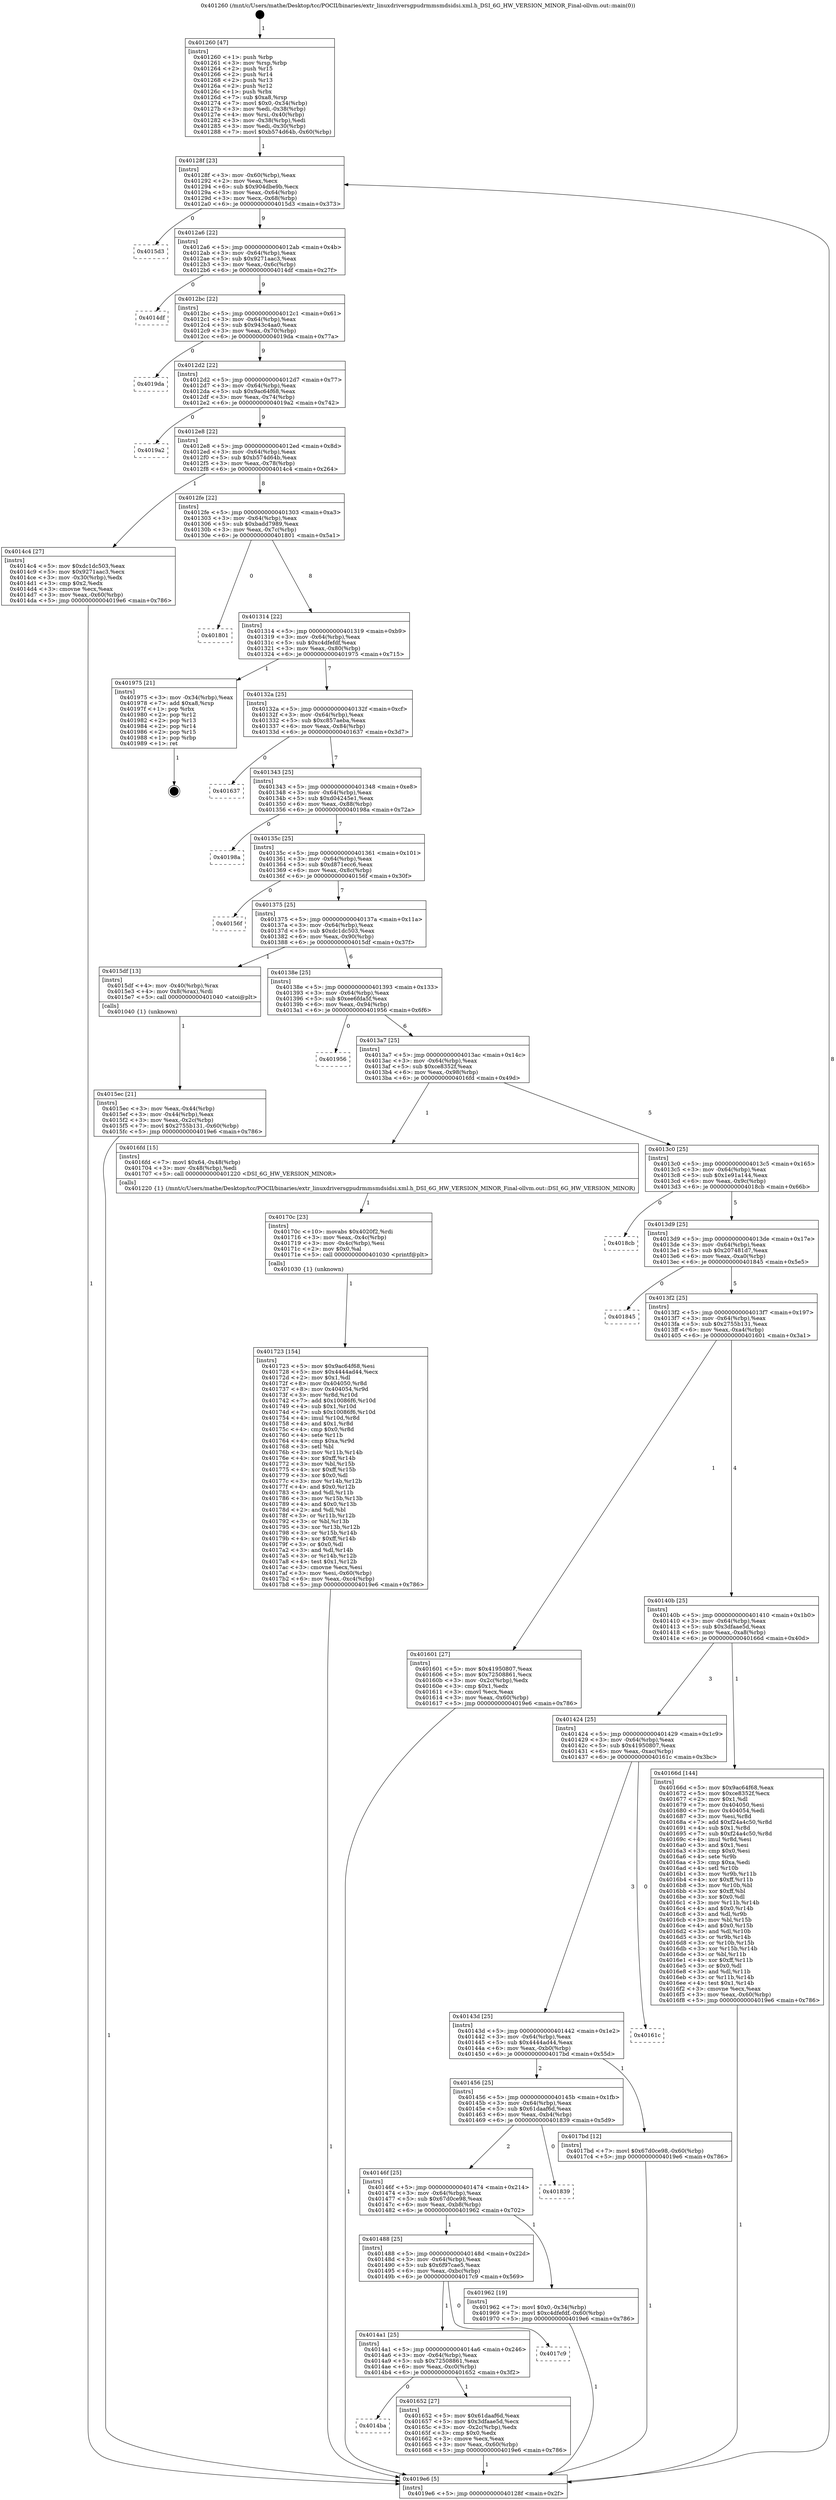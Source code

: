 digraph "0x401260" {
  label = "0x401260 (/mnt/c/Users/mathe/Desktop/tcc/POCII/binaries/extr_linuxdriversgpudrmmsmdsidsi.xml.h_DSI_6G_HW_VERSION_MINOR_Final-ollvm.out::main(0))"
  labelloc = "t"
  node[shape=record]

  Entry [label="",width=0.3,height=0.3,shape=circle,fillcolor=black,style=filled]
  "0x40128f" [label="{
     0x40128f [23]\l
     | [instrs]\l
     &nbsp;&nbsp;0x40128f \<+3\>: mov -0x60(%rbp),%eax\l
     &nbsp;&nbsp;0x401292 \<+2\>: mov %eax,%ecx\l
     &nbsp;&nbsp;0x401294 \<+6\>: sub $0x904dbe9b,%ecx\l
     &nbsp;&nbsp;0x40129a \<+3\>: mov %eax,-0x64(%rbp)\l
     &nbsp;&nbsp;0x40129d \<+3\>: mov %ecx,-0x68(%rbp)\l
     &nbsp;&nbsp;0x4012a0 \<+6\>: je 00000000004015d3 \<main+0x373\>\l
  }"]
  "0x4015d3" [label="{
     0x4015d3\l
  }", style=dashed]
  "0x4012a6" [label="{
     0x4012a6 [22]\l
     | [instrs]\l
     &nbsp;&nbsp;0x4012a6 \<+5\>: jmp 00000000004012ab \<main+0x4b\>\l
     &nbsp;&nbsp;0x4012ab \<+3\>: mov -0x64(%rbp),%eax\l
     &nbsp;&nbsp;0x4012ae \<+5\>: sub $0x9271aac3,%eax\l
     &nbsp;&nbsp;0x4012b3 \<+3\>: mov %eax,-0x6c(%rbp)\l
     &nbsp;&nbsp;0x4012b6 \<+6\>: je 00000000004014df \<main+0x27f\>\l
  }"]
  Exit [label="",width=0.3,height=0.3,shape=circle,fillcolor=black,style=filled,peripheries=2]
  "0x4014df" [label="{
     0x4014df\l
  }", style=dashed]
  "0x4012bc" [label="{
     0x4012bc [22]\l
     | [instrs]\l
     &nbsp;&nbsp;0x4012bc \<+5\>: jmp 00000000004012c1 \<main+0x61\>\l
     &nbsp;&nbsp;0x4012c1 \<+3\>: mov -0x64(%rbp),%eax\l
     &nbsp;&nbsp;0x4012c4 \<+5\>: sub $0x943c4aa0,%eax\l
     &nbsp;&nbsp;0x4012c9 \<+3\>: mov %eax,-0x70(%rbp)\l
     &nbsp;&nbsp;0x4012cc \<+6\>: je 00000000004019da \<main+0x77a\>\l
  }"]
  "0x401723" [label="{
     0x401723 [154]\l
     | [instrs]\l
     &nbsp;&nbsp;0x401723 \<+5\>: mov $0x9ac64f68,%esi\l
     &nbsp;&nbsp;0x401728 \<+5\>: mov $0x4444ad44,%ecx\l
     &nbsp;&nbsp;0x40172d \<+2\>: mov $0x1,%dl\l
     &nbsp;&nbsp;0x40172f \<+8\>: mov 0x404050,%r8d\l
     &nbsp;&nbsp;0x401737 \<+8\>: mov 0x404054,%r9d\l
     &nbsp;&nbsp;0x40173f \<+3\>: mov %r8d,%r10d\l
     &nbsp;&nbsp;0x401742 \<+7\>: add $0x10086f6,%r10d\l
     &nbsp;&nbsp;0x401749 \<+4\>: sub $0x1,%r10d\l
     &nbsp;&nbsp;0x40174d \<+7\>: sub $0x10086f6,%r10d\l
     &nbsp;&nbsp;0x401754 \<+4\>: imul %r10d,%r8d\l
     &nbsp;&nbsp;0x401758 \<+4\>: and $0x1,%r8d\l
     &nbsp;&nbsp;0x40175c \<+4\>: cmp $0x0,%r8d\l
     &nbsp;&nbsp;0x401760 \<+4\>: sete %r11b\l
     &nbsp;&nbsp;0x401764 \<+4\>: cmp $0xa,%r9d\l
     &nbsp;&nbsp;0x401768 \<+3\>: setl %bl\l
     &nbsp;&nbsp;0x40176b \<+3\>: mov %r11b,%r14b\l
     &nbsp;&nbsp;0x40176e \<+4\>: xor $0xff,%r14b\l
     &nbsp;&nbsp;0x401772 \<+3\>: mov %bl,%r15b\l
     &nbsp;&nbsp;0x401775 \<+4\>: xor $0xff,%r15b\l
     &nbsp;&nbsp;0x401779 \<+3\>: xor $0x0,%dl\l
     &nbsp;&nbsp;0x40177c \<+3\>: mov %r14b,%r12b\l
     &nbsp;&nbsp;0x40177f \<+4\>: and $0x0,%r12b\l
     &nbsp;&nbsp;0x401783 \<+3\>: and %dl,%r11b\l
     &nbsp;&nbsp;0x401786 \<+3\>: mov %r15b,%r13b\l
     &nbsp;&nbsp;0x401789 \<+4\>: and $0x0,%r13b\l
     &nbsp;&nbsp;0x40178d \<+2\>: and %dl,%bl\l
     &nbsp;&nbsp;0x40178f \<+3\>: or %r11b,%r12b\l
     &nbsp;&nbsp;0x401792 \<+3\>: or %bl,%r13b\l
     &nbsp;&nbsp;0x401795 \<+3\>: xor %r13b,%r12b\l
     &nbsp;&nbsp;0x401798 \<+3\>: or %r15b,%r14b\l
     &nbsp;&nbsp;0x40179b \<+4\>: xor $0xff,%r14b\l
     &nbsp;&nbsp;0x40179f \<+3\>: or $0x0,%dl\l
     &nbsp;&nbsp;0x4017a2 \<+3\>: and %dl,%r14b\l
     &nbsp;&nbsp;0x4017a5 \<+3\>: or %r14b,%r12b\l
     &nbsp;&nbsp;0x4017a8 \<+4\>: test $0x1,%r12b\l
     &nbsp;&nbsp;0x4017ac \<+3\>: cmovne %ecx,%esi\l
     &nbsp;&nbsp;0x4017af \<+3\>: mov %esi,-0x60(%rbp)\l
     &nbsp;&nbsp;0x4017b2 \<+6\>: mov %eax,-0xc4(%rbp)\l
     &nbsp;&nbsp;0x4017b8 \<+5\>: jmp 00000000004019e6 \<main+0x786\>\l
  }"]
  "0x4019da" [label="{
     0x4019da\l
  }", style=dashed]
  "0x4012d2" [label="{
     0x4012d2 [22]\l
     | [instrs]\l
     &nbsp;&nbsp;0x4012d2 \<+5\>: jmp 00000000004012d7 \<main+0x77\>\l
     &nbsp;&nbsp;0x4012d7 \<+3\>: mov -0x64(%rbp),%eax\l
     &nbsp;&nbsp;0x4012da \<+5\>: sub $0x9ac64f68,%eax\l
     &nbsp;&nbsp;0x4012df \<+3\>: mov %eax,-0x74(%rbp)\l
     &nbsp;&nbsp;0x4012e2 \<+6\>: je 00000000004019a2 \<main+0x742\>\l
  }"]
  "0x40170c" [label="{
     0x40170c [23]\l
     | [instrs]\l
     &nbsp;&nbsp;0x40170c \<+10\>: movabs $0x4020f2,%rdi\l
     &nbsp;&nbsp;0x401716 \<+3\>: mov %eax,-0x4c(%rbp)\l
     &nbsp;&nbsp;0x401719 \<+3\>: mov -0x4c(%rbp),%esi\l
     &nbsp;&nbsp;0x40171c \<+2\>: mov $0x0,%al\l
     &nbsp;&nbsp;0x40171e \<+5\>: call 0000000000401030 \<printf@plt\>\l
     | [calls]\l
     &nbsp;&nbsp;0x401030 \{1\} (unknown)\l
  }"]
  "0x4019a2" [label="{
     0x4019a2\l
  }", style=dashed]
  "0x4012e8" [label="{
     0x4012e8 [22]\l
     | [instrs]\l
     &nbsp;&nbsp;0x4012e8 \<+5\>: jmp 00000000004012ed \<main+0x8d\>\l
     &nbsp;&nbsp;0x4012ed \<+3\>: mov -0x64(%rbp),%eax\l
     &nbsp;&nbsp;0x4012f0 \<+5\>: sub $0xb574d64b,%eax\l
     &nbsp;&nbsp;0x4012f5 \<+3\>: mov %eax,-0x78(%rbp)\l
     &nbsp;&nbsp;0x4012f8 \<+6\>: je 00000000004014c4 \<main+0x264\>\l
  }"]
  "0x4014ba" [label="{
     0x4014ba\l
  }", style=dashed]
  "0x4014c4" [label="{
     0x4014c4 [27]\l
     | [instrs]\l
     &nbsp;&nbsp;0x4014c4 \<+5\>: mov $0xdc1dc503,%eax\l
     &nbsp;&nbsp;0x4014c9 \<+5\>: mov $0x9271aac3,%ecx\l
     &nbsp;&nbsp;0x4014ce \<+3\>: mov -0x30(%rbp),%edx\l
     &nbsp;&nbsp;0x4014d1 \<+3\>: cmp $0x2,%edx\l
     &nbsp;&nbsp;0x4014d4 \<+3\>: cmovne %ecx,%eax\l
     &nbsp;&nbsp;0x4014d7 \<+3\>: mov %eax,-0x60(%rbp)\l
     &nbsp;&nbsp;0x4014da \<+5\>: jmp 00000000004019e6 \<main+0x786\>\l
  }"]
  "0x4012fe" [label="{
     0x4012fe [22]\l
     | [instrs]\l
     &nbsp;&nbsp;0x4012fe \<+5\>: jmp 0000000000401303 \<main+0xa3\>\l
     &nbsp;&nbsp;0x401303 \<+3\>: mov -0x64(%rbp),%eax\l
     &nbsp;&nbsp;0x401306 \<+5\>: sub $0xbadd7989,%eax\l
     &nbsp;&nbsp;0x40130b \<+3\>: mov %eax,-0x7c(%rbp)\l
     &nbsp;&nbsp;0x40130e \<+6\>: je 0000000000401801 \<main+0x5a1\>\l
  }"]
  "0x4019e6" [label="{
     0x4019e6 [5]\l
     | [instrs]\l
     &nbsp;&nbsp;0x4019e6 \<+5\>: jmp 000000000040128f \<main+0x2f\>\l
  }"]
  "0x401260" [label="{
     0x401260 [47]\l
     | [instrs]\l
     &nbsp;&nbsp;0x401260 \<+1\>: push %rbp\l
     &nbsp;&nbsp;0x401261 \<+3\>: mov %rsp,%rbp\l
     &nbsp;&nbsp;0x401264 \<+2\>: push %r15\l
     &nbsp;&nbsp;0x401266 \<+2\>: push %r14\l
     &nbsp;&nbsp;0x401268 \<+2\>: push %r13\l
     &nbsp;&nbsp;0x40126a \<+2\>: push %r12\l
     &nbsp;&nbsp;0x40126c \<+1\>: push %rbx\l
     &nbsp;&nbsp;0x40126d \<+7\>: sub $0xa8,%rsp\l
     &nbsp;&nbsp;0x401274 \<+7\>: movl $0x0,-0x34(%rbp)\l
     &nbsp;&nbsp;0x40127b \<+3\>: mov %edi,-0x38(%rbp)\l
     &nbsp;&nbsp;0x40127e \<+4\>: mov %rsi,-0x40(%rbp)\l
     &nbsp;&nbsp;0x401282 \<+3\>: mov -0x38(%rbp),%edi\l
     &nbsp;&nbsp;0x401285 \<+3\>: mov %edi,-0x30(%rbp)\l
     &nbsp;&nbsp;0x401288 \<+7\>: movl $0xb574d64b,-0x60(%rbp)\l
  }"]
  "0x401652" [label="{
     0x401652 [27]\l
     | [instrs]\l
     &nbsp;&nbsp;0x401652 \<+5\>: mov $0x61daaf6d,%eax\l
     &nbsp;&nbsp;0x401657 \<+5\>: mov $0x3dfaae5d,%ecx\l
     &nbsp;&nbsp;0x40165c \<+3\>: mov -0x2c(%rbp),%edx\l
     &nbsp;&nbsp;0x40165f \<+3\>: cmp $0x0,%edx\l
     &nbsp;&nbsp;0x401662 \<+3\>: cmove %ecx,%eax\l
     &nbsp;&nbsp;0x401665 \<+3\>: mov %eax,-0x60(%rbp)\l
     &nbsp;&nbsp;0x401668 \<+5\>: jmp 00000000004019e6 \<main+0x786\>\l
  }"]
  "0x401801" [label="{
     0x401801\l
  }", style=dashed]
  "0x401314" [label="{
     0x401314 [22]\l
     | [instrs]\l
     &nbsp;&nbsp;0x401314 \<+5\>: jmp 0000000000401319 \<main+0xb9\>\l
     &nbsp;&nbsp;0x401319 \<+3\>: mov -0x64(%rbp),%eax\l
     &nbsp;&nbsp;0x40131c \<+5\>: sub $0xc4dfefdf,%eax\l
     &nbsp;&nbsp;0x401321 \<+3\>: mov %eax,-0x80(%rbp)\l
     &nbsp;&nbsp;0x401324 \<+6\>: je 0000000000401975 \<main+0x715\>\l
  }"]
  "0x4014a1" [label="{
     0x4014a1 [25]\l
     | [instrs]\l
     &nbsp;&nbsp;0x4014a1 \<+5\>: jmp 00000000004014a6 \<main+0x246\>\l
     &nbsp;&nbsp;0x4014a6 \<+3\>: mov -0x64(%rbp),%eax\l
     &nbsp;&nbsp;0x4014a9 \<+5\>: sub $0x72508861,%eax\l
     &nbsp;&nbsp;0x4014ae \<+6\>: mov %eax,-0xc0(%rbp)\l
     &nbsp;&nbsp;0x4014b4 \<+6\>: je 0000000000401652 \<main+0x3f2\>\l
  }"]
  "0x401975" [label="{
     0x401975 [21]\l
     | [instrs]\l
     &nbsp;&nbsp;0x401975 \<+3\>: mov -0x34(%rbp),%eax\l
     &nbsp;&nbsp;0x401978 \<+7\>: add $0xa8,%rsp\l
     &nbsp;&nbsp;0x40197f \<+1\>: pop %rbx\l
     &nbsp;&nbsp;0x401980 \<+2\>: pop %r12\l
     &nbsp;&nbsp;0x401982 \<+2\>: pop %r13\l
     &nbsp;&nbsp;0x401984 \<+2\>: pop %r14\l
     &nbsp;&nbsp;0x401986 \<+2\>: pop %r15\l
     &nbsp;&nbsp;0x401988 \<+1\>: pop %rbp\l
     &nbsp;&nbsp;0x401989 \<+1\>: ret\l
  }"]
  "0x40132a" [label="{
     0x40132a [25]\l
     | [instrs]\l
     &nbsp;&nbsp;0x40132a \<+5\>: jmp 000000000040132f \<main+0xcf\>\l
     &nbsp;&nbsp;0x40132f \<+3\>: mov -0x64(%rbp),%eax\l
     &nbsp;&nbsp;0x401332 \<+5\>: sub $0xc857aeba,%eax\l
     &nbsp;&nbsp;0x401337 \<+6\>: mov %eax,-0x84(%rbp)\l
     &nbsp;&nbsp;0x40133d \<+6\>: je 0000000000401637 \<main+0x3d7\>\l
  }"]
  "0x4017c9" [label="{
     0x4017c9\l
  }", style=dashed]
  "0x401637" [label="{
     0x401637\l
  }", style=dashed]
  "0x401343" [label="{
     0x401343 [25]\l
     | [instrs]\l
     &nbsp;&nbsp;0x401343 \<+5\>: jmp 0000000000401348 \<main+0xe8\>\l
     &nbsp;&nbsp;0x401348 \<+3\>: mov -0x64(%rbp),%eax\l
     &nbsp;&nbsp;0x40134b \<+5\>: sub $0xd04245e1,%eax\l
     &nbsp;&nbsp;0x401350 \<+6\>: mov %eax,-0x88(%rbp)\l
     &nbsp;&nbsp;0x401356 \<+6\>: je 000000000040198a \<main+0x72a\>\l
  }"]
  "0x401488" [label="{
     0x401488 [25]\l
     | [instrs]\l
     &nbsp;&nbsp;0x401488 \<+5\>: jmp 000000000040148d \<main+0x22d\>\l
     &nbsp;&nbsp;0x40148d \<+3\>: mov -0x64(%rbp),%eax\l
     &nbsp;&nbsp;0x401490 \<+5\>: sub $0x6f97cae5,%eax\l
     &nbsp;&nbsp;0x401495 \<+6\>: mov %eax,-0xbc(%rbp)\l
     &nbsp;&nbsp;0x40149b \<+6\>: je 00000000004017c9 \<main+0x569\>\l
  }"]
  "0x40198a" [label="{
     0x40198a\l
  }", style=dashed]
  "0x40135c" [label="{
     0x40135c [25]\l
     | [instrs]\l
     &nbsp;&nbsp;0x40135c \<+5\>: jmp 0000000000401361 \<main+0x101\>\l
     &nbsp;&nbsp;0x401361 \<+3\>: mov -0x64(%rbp),%eax\l
     &nbsp;&nbsp;0x401364 \<+5\>: sub $0xd871ecc6,%eax\l
     &nbsp;&nbsp;0x401369 \<+6\>: mov %eax,-0x8c(%rbp)\l
     &nbsp;&nbsp;0x40136f \<+6\>: je 000000000040156f \<main+0x30f\>\l
  }"]
  "0x401962" [label="{
     0x401962 [19]\l
     | [instrs]\l
     &nbsp;&nbsp;0x401962 \<+7\>: movl $0x0,-0x34(%rbp)\l
     &nbsp;&nbsp;0x401969 \<+7\>: movl $0xc4dfefdf,-0x60(%rbp)\l
     &nbsp;&nbsp;0x401970 \<+5\>: jmp 00000000004019e6 \<main+0x786\>\l
  }"]
  "0x40156f" [label="{
     0x40156f\l
  }", style=dashed]
  "0x401375" [label="{
     0x401375 [25]\l
     | [instrs]\l
     &nbsp;&nbsp;0x401375 \<+5\>: jmp 000000000040137a \<main+0x11a\>\l
     &nbsp;&nbsp;0x40137a \<+3\>: mov -0x64(%rbp),%eax\l
     &nbsp;&nbsp;0x40137d \<+5\>: sub $0xdc1dc503,%eax\l
     &nbsp;&nbsp;0x401382 \<+6\>: mov %eax,-0x90(%rbp)\l
     &nbsp;&nbsp;0x401388 \<+6\>: je 00000000004015df \<main+0x37f\>\l
  }"]
  "0x40146f" [label="{
     0x40146f [25]\l
     | [instrs]\l
     &nbsp;&nbsp;0x40146f \<+5\>: jmp 0000000000401474 \<main+0x214\>\l
     &nbsp;&nbsp;0x401474 \<+3\>: mov -0x64(%rbp),%eax\l
     &nbsp;&nbsp;0x401477 \<+5\>: sub $0x67d0ce98,%eax\l
     &nbsp;&nbsp;0x40147c \<+6\>: mov %eax,-0xb8(%rbp)\l
     &nbsp;&nbsp;0x401482 \<+6\>: je 0000000000401962 \<main+0x702\>\l
  }"]
  "0x4015df" [label="{
     0x4015df [13]\l
     | [instrs]\l
     &nbsp;&nbsp;0x4015df \<+4\>: mov -0x40(%rbp),%rax\l
     &nbsp;&nbsp;0x4015e3 \<+4\>: mov 0x8(%rax),%rdi\l
     &nbsp;&nbsp;0x4015e7 \<+5\>: call 0000000000401040 \<atoi@plt\>\l
     | [calls]\l
     &nbsp;&nbsp;0x401040 \{1\} (unknown)\l
  }"]
  "0x40138e" [label="{
     0x40138e [25]\l
     | [instrs]\l
     &nbsp;&nbsp;0x40138e \<+5\>: jmp 0000000000401393 \<main+0x133\>\l
     &nbsp;&nbsp;0x401393 \<+3\>: mov -0x64(%rbp),%eax\l
     &nbsp;&nbsp;0x401396 \<+5\>: sub $0xee6fda5f,%eax\l
     &nbsp;&nbsp;0x40139b \<+6\>: mov %eax,-0x94(%rbp)\l
     &nbsp;&nbsp;0x4013a1 \<+6\>: je 0000000000401956 \<main+0x6f6\>\l
  }"]
  "0x4015ec" [label="{
     0x4015ec [21]\l
     | [instrs]\l
     &nbsp;&nbsp;0x4015ec \<+3\>: mov %eax,-0x44(%rbp)\l
     &nbsp;&nbsp;0x4015ef \<+3\>: mov -0x44(%rbp),%eax\l
     &nbsp;&nbsp;0x4015f2 \<+3\>: mov %eax,-0x2c(%rbp)\l
     &nbsp;&nbsp;0x4015f5 \<+7\>: movl $0x2755b131,-0x60(%rbp)\l
     &nbsp;&nbsp;0x4015fc \<+5\>: jmp 00000000004019e6 \<main+0x786\>\l
  }"]
  "0x401839" [label="{
     0x401839\l
  }", style=dashed]
  "0x401956" [label="{
     0x401956\l
  }", style=dashed]
  "0x4013a7" [label="{
     0x4013a7 [25]\l
     | [instrs]\l
     &nbsp;&nbsp;0x4013a7 \<+5\>: jmp 00000000004013ac \<main+0x14c\>\l
     &nbsp;&nbsp;0x4013ac \<+3\>: mov -0x64(%rbp),%eax\l
     &nbsp;&nbsp;0x4013af \<+5\>: sub $0xce8352f,%eax\l
     &nbsp;&nbsp;0x4013b4 \<+6\>: mov %eax,-0x98(%rbp)\l
     &nbsp;&nbsp;0x4013ba \<+6\>: je 00000000004016fd \<main+0x49d\>\l
  }"]
  "0x401456" [label="{
     0x401456 [25]\l
     | [instrs]\l
     &nbsp;&nbsp;0x401456 \<+5\>: jmp 000000000040145b \<main+0x1fb\>\l
     &nbsp;&nbsp;0x40145b \<+3\>: mov -0x64(%rbp),%eax\l
     &nbsp;&nbsp;0x40145e \<+5\>: sub $0x61daaf6d,%eax\l
     &nbsp;&nbsp;0x401463 \<+6\>: mov %eax,-0xb4(%rbp)\l
     &nbsp;&nbsp;0x401469 \<+6\>: je 0000000000401839 \<main+0x5d9\>\l
  }"]
  "0x4016fd" [label="{
     0x4016fd [15]\l
     | [instrs]\l
     &nbsp;&nbsp;0x4016fd \<+7\>: movl $0x64,-0x48(%rbp)\l
     &nbsp;&nbsp;0x401704 \<+3\>: mov -0x48(%rbp),%edi\l
     &nbsp;&nbsp;0x401707 \<+5\>: call 0000000000401220 \<DSI_6G_HW_VERSION_MINOR\>\l
     | [calls]\l
     &nbsp;&nbsp;0x401220 \{1\} (/mnt/c/Users/mathe/Desktop/tcc/POCII/binaries/extr_linuxdriversgpudrmmsmdsidsi.xml.h_DSI_6G_HW_VERSION_MINOR_Final-ollvm.out::DSI_6G_HW_VERSION_MINOR)\l
  }"]
  "0x4013c0" [label="{
     0x4013c0 [25]\l
     | [instrs]\l
     &nbsp;&nbsp;0x4013c0 \<+5\>: jmp 00000000004013c5 \<main+0x165\>\l
     &nbsp;&nbsp;0x4013c5 \<+3\>: mov -0x64(%rbp),%eax\l
     &nbsp;&nbsp;0x4013c8 \<+5\>: sub $0x1e91a144,%eax\l
     &nbsp;&nbsp;0x4013cd \<+6\>: mov %eax,-0x9c(%rbp)\l
     &nbsp;&nbsp;0x4013d3 \<+6\>: je 00000000004018cb \<main+0x66b\>\l
  }"]
  "0x4017bd" [label="{
     0x4017bd [12]\l
     | [instrs]\l
     &nbsp;&nbsp;0x4017bd \<+7\>: movl $0x67d0ce98,-0x60(%rbp)\l
     &nbsp;&nbsp;0x4017c4 \<+5\>: jmp 00000000004019e6 \<main+0x786\>\l
  }"]
  "0x4018cb" [label="{
     0x4018cb\l
  }", style=dashed]
  "0x4013d9" [label="{
     0x4013d9 [25]\l
     | [instrs]\l
     &nbsp;&nbsp;0x4013d9 \<+5\>: jmp 00000000004013de \<main+0x17e\>\l
     &nbsp;&nbsp;0x4013de \<+3\>: mov -0x64(%rbp),%eax\l
     &nbsp;&nbsp;0x4013e1 \<+5\>: sub $0x207481d7,%eax\l
     &nbsp;&nbsp;0x4013e6 \<+6\>: mov %eax,-0xa0(%rbp)\l
     &nbsp;&nbsp;0x4013ec \<+6\>: je 0000000000401845 \<main+0x5e5\>\l
  }"]
  "0x40143d" [label="{
     0x40143d [25]\l
     | [instrs]\l
     &nbsp;&nbsp;0x40143d \<+5\>: jmp 0000000000401442 \<main+0x1e2\>\l
     &nbsp;&nbsp;0x401442 \<+3\>: mov -0x64(%rbp),%eax\l
     &nbsp;&nbsp;0x401445 \<+5\>: sub $0x4444ad44,%eax\l
     &nbsp;&nbsp;0x40144a \<+6\>: mov %eax,-0xb0(%rbp)\l
     &nbsp;&nbsp;0x401450 \<+6\>: je 00000000004017bd \<main+0x55d\>\l
  }"]
  "0x401845" [label="{
     0x401845\l
  }", style=dashed]
  "0x4013f2" [label="{
     0x4013f2 [25]\l
     | [instrs]\l
     &nbsp;&nbsp;0x4013f2 \<+5\>: jmp 00000000004013f7 \<main+0x197\>\l
     &nbsp;&nbsp;0x4013f7 \<+3\>: mov -0x64(%rbp),%eax\l
     &nbsp;&nbsp;0x4013fa \<+5\>: sub $0x2755b131,%eax\l
     &nbsp;&nbsp;0x4013ff \<+6\>: mov %eax,-0xa4(%rbp)\l
     &nbsp;&nbsp;0x401405 \<+6\>: je 0000000000401601 \<main+0x3a1\>\l
  }"]
  "0x40161c" [label="{
     0x40161c\l
  }", style=dashed]
  "0x401601" [label="{
     0x401601 [27]\l
     | [instrs]\l
     &nbsp;&nbsp;0x401601 \<+5\>: mov $0x41950807,%eax\l
     &nbsp;&nbsp;0x401606 \<+5\>: mov $0x72508861,%ecx\l
     &nbsp;&nbsp;0x40160b \<+3\>: mov -0x2c(%rbp),%edx\l
     &nbsp;&nbsp;0x40160e \<+3\>: cmp $0x1,%edx\l
     &nbsp;&nbsp;0x401611 \<+3\>: cmovl %ecx,%eax\l
     &nbsp;&nbsp;0x401614 \<+3\>: mov %eax,-0x60(%rbp)\l
     &nbsp;&nbsp;0x401617 \<+5\>: jmp 00000000004019e6 \<main+0x786\>\l
  }"]
  "0x40140b" [label="{
     0x40140b [25]\l
     | [instrs]\l
     &nbsp;&nbsp;0x40140b \<+5\>: jmp 0000000000401410 \<main+0x1b0\>\l
     &nbsp;&nbsp;0x401410 \<+3\>: mov -0x64(%rbp),%eax\l
     &nbsp;&nbsp;0x401413 \<+5\>: sub $0x3dfaae5d,%eax\l
     &nbsp;&nbsp;0x401418 \<+6\>: mov %eax,-0xa8(%rbp)\l
     &nbsp;&nbsp;0x40141e \<+6\>: je 000000000040166d \<main+0x40d\>\l
  }"]
  "0x401424" [label="{
     0x401424 [25]\l
     | [instrs]\l
     &nbsp;&nbsp;0x401424 \<+5\>: jmp 0000000000401429 \<main+0x1c9\>\l
     &nbsp;&nbsp;0x401429 \<+3\>: mov -0x64(%rbp),%eax\l
     &nbsp;&nbsp;0x40142c \<+5\>: sub $0x41950807,%eax\l
     &nbsp;&nbsp;0x401431 \<+6\>: mov %eax,-0xac(%rbp)\l
     &nbsp;&nbsp;0x401437 \<+6\>: je 000000000040161c \<main+0x3bc\>\l
  }"]
  "0x40166d" [label="{
     0x40166d [144]\l
     | [instrs]\l
     &nbsp;&nbsp;0x40166d \<+5\>: mov $0x9ac64f68,%eax\l
     &nbsp;&nbsp;0x401672 \<+5\>: mov $0xce8352f,%ecx\l
     &nbsp;&nbsp;0x401677 \<+2\>: mov $0x1,%dl\l
     &nbsp;&nbsp;0x401679 \<+7\>: mov 0x404050,%esi\l
     &nbsp;&nbsp;0x401680 \<+7\>: mov 0x404054,%edi\l
     &nbsp;&nbsp;0x401687 \<+3\>: mov %esi,%r8d\l
     &nbsp;&nbsp;0x40168a \<+7\>: add $0xf24a4c50,%r8d\l
     &nbsp;&nbsp;0x401691 \<+4\>: sub $0x1,%r8d\l
     &nbsp;&nbsp;0x401695 \<+7\>: sub $0xf24a4c50,%r8d\l
     &nbsp;&nbsp;0x40169c \<+4\>: imul %r8d,%esi\l
     &nbsp;&nbsp;0x4016a0 \<+3\>: and $0x1,%esi\l
     &nbsp;&nbsp;0x4016a3 \<+3\>: cmp $0x0,%esi\l
     &nbsp;&nbsp;0x4016a6 \<+4\>: sete %r9b\l
     &nbsp;&nbsp;0x4016aa \<+3\>: cmp $0xa,%edi\l
     &nbsp;&nbsp;0x4016ad \<+4\>: setl %r10b\l
     &nbsp;&nbsp;0x4016b1 \<+3\>: mov %r9b,%r11b\l
     &nbsp;&nbsp;0x4016b4 \<+4\>: xor $0xff,%r11b\l
     &nbsp;&nbsp;0x4016b8 \<+3\>: mov %r10b,%bl\l
     &nbsp;&nbsp;0x4016bb \<+3\>: xor $0xff,%bl\l
     &nbsp;&nbsp;0x4016be \<+3\>: xor $0x0,%dl\l
     &nbsp;&nbsp;0x4016c1 \<+3\>: mov %r11b,%r14b\l
     &nbsp;&nbsp;0x4016c4 \<+4\>: and $0x0,%r14b\l
     &nbsp;&nbsp;0x4016c8 \<+3\>: and %dl,%r9b\l
     &nbsp;&nbsp;0x4016cb \<+3\>: mov %bl,%r15b\l
     &nbsp;&nbsp;0x4016ce \<+4\>: and $0x0,%r15b\l
     &nbsp;&nbsp;0x4016d2 \<+3\>: and %dl,%r10b\l
     &nbsp;&nbsp;0x4016d5 \<+3\>: or %r9b,%r14b\l
     &nbsp;&nbsp;0x4016d8 \<+3\>: or %r10b,%r15b\l
     &nbsp;&nbsp;0x4016db \<+3\>: xor %r15b,%r14b\l
     &nbsp;&nbsp;0x4016de \<+3\>: or %bl,%r11b\l
     &nbsp;&nbsp;0x4016e1 \<+4\>: xor $0xff,%r11b\l
     &nbsp;&nbsp;0x4016e5 \<+3\>: or $0x0,%dl\l
     &nbsp;&nbsp;0x4016e8 \<+3\>: and %dl,%r11b\l
     &nbsp;&nbsp;0x4016eb \<+3\>: or %r11b,%r14b\l
     &nbsp;&nbsp;0x4016ee \<+4\>: test $0x1,%r14b\l
     &nbsp;&nbsp;0x4016f2 \<+3\>: cmovne %ecx,%eax\l
     &nbsp;&nbsp;0x4016f5 \<+3\>: mov %eax,-0x60(%rbp)\l
     &nbsp;&nbsp;0x4016f8 \<+5\>: jmp 00000000004019e6 \<main+0x786\>\l
  }"]
  Entry -> "0x401260" [label=" 1"]
  "0x40128f" -> "0x4015d3" [label=" 0"]
  "0x40128f" -> "0x4012a6" [label=" 9"]
  "0x401975" -> Exit [label=" 1"]
  "0x4012a6" -> "0x4014df" [label=" 0"]
  "0x4012a6" -> "0x4012bc" [label=" 9"]
  "0x401962" -> "0x4019e6" [label=" 1"]
  "0x4012bc" -> "0x4019da" [label=" 0"]
  "0x4012bc" -> "0x4012d2" [label=" 9"]
  "0x4017bd" -> "0x4019e6" [label=" 1"]
  "0x4012d2" -> "0x4019a2" [label=" 0"]
  "0x4012d2" -> "0x4012e8" [label=" 9"]
  "0x401723" -> "0x4019e6" [label=" 1"]
  "0x4012e8" -> "0x4014c4" [label=" 1"]
  "0x4012e8" -> "0x4012fe" [label=" 8"]
  "0x4014c4" -> "0x4019e6" [label=" 1"]
  "0x401260" -> "0x40128f" [label=" 1"]
  "0x4019e6" -> "0x40128f" [label=" 8"]
  "0x40170c" -> "0x401723" [label=" 1"]
  "0x4012fe" -> "0x401801" [label=" 0"]
  "0x4012fe" -> "0x401314" [label=" 8"]
  "0x4016fd" -> "0x40170c" [label=" 1"]
  "0x401314" -> "0x401975" [label=" 1"]
  "0x401314" -> "0x40132a" [label=" 7"]
  "0x401652" -> "0x4019e6" [label=" 1"]
  "0x40132a" -> "0x401637" [label=" 0"]
  "0x40132a" -> "0x401343" [label=" 7"]
  "0x4014a1" -> "0x4014ba" [label=" 0"]
  "0x401343" -> "0x40198a" [label=" 0"]
  "0x401343" -> "0x40135c" [label=" 7"]
  "0x40166d" -> "0x4019e6" [label=" 1"]
  "0x40135c" -> "0x40156f" [label=" 0"]
  "0x40135c" -> "0x401375" [label=" 7"]
  "0x401488" -> "0x4014a1" [label=" 1"]
  "0x401375" -> "0x4015df" [label=" 1"]
  "0x401375" -> "0x40138e" [label=" 6"]
  "0x4015df" -> "0x4015ec" [label=" 1"]
  "0x4015ec" -> "0x4019e6" [label=" 1"]
  "0x4014a1" -> "0x401652" [label=" 1"]
  "0x40138e" -> "0x401956" [label=" 0"]
  "0x40138e" -> "0x4013a7" [label=" 6"]
  "0x40146f" -> "0x401488" [label=" 1"]
  "0x4013a7" -> "0x4016fd" [label=" 1"]
  "0x4013a7" -> "0x4013c0" [label=" 5"]
  "0x401488" -> "0x4017c9" [label=" 0"]
  "0x4013c0" -> "0x4018cb" [label=" 0"]
  "0x4013c0" -> "0x4013d9" [label=" 5"]
  "0x401456" -> "0x40146f" [label=" 2"]
  "0x4013d9" -> "0x401845" [label=" 0"]
  "0x4013d9" -> "0x4013f2" [label=" 5"]
  "0x40146f" -> "0x401962" [label=" 1"]
  "0x4013f2" -> "0x401601" [label=" 1"]
  "0x4013f2" -> "0x40140b" [label=" 4"]
  "0x401601" -> "0x4019e6" [label=" 1"]
  "0x40143d" -> "0x401456" [label=" 2"]
  "0x40140b" -> "0x40166d" [label=" 1"]
  "0x40140b" -> "0x401424" [label=" 3"]
  "0x40143d" -> "0x4017bd" [label=" 1"]
  "0x401424" -> "0x40161c" [label=" 0"]
  "0x401424" -> "0x40143d" [label=" 3"]
  "0x401456" -> "0x401839" [label=" 0"]
}
